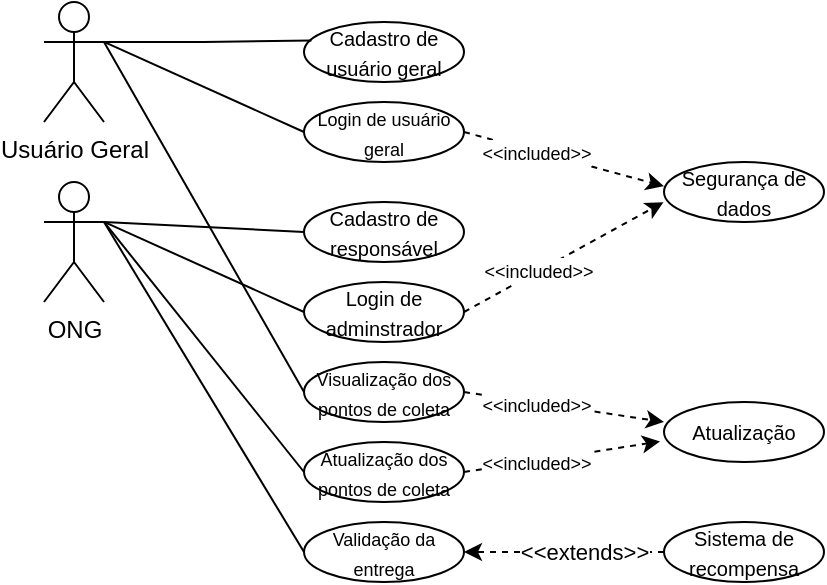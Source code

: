 <mxfile version="27.1.1">
  <diagram name="Página-1" id="Zrk_dyl_l78BmAFkeI1E">
    <mxGraphModel dx="937" dy="509" grid="1" gridSize="10" guides="1" tooltips="1" connect="1" arrows="1" fold="1" page="1" pageScale="1" pageWidth="827" pageHeight="1169" math="0" shadow="0">
      <root>
        <mxCell id="0" />
        <mxCell id="1" parent="0" />
        <mxCell id="LHIZpoV1Z9bZ0lgE0Ra1-10" style="rounded=0;orthogonalLoop=1;jettySize=auto;html=1;exitX=1;exitY=0.333;exitDx=0;exitDy=0;exitPerimeter=0;entryX=0;entryY=0.5;entryDx=0;entryDy=0;endArrow=none;startFill=0;" edge="1" parent="1" source="LHIZpoV1Z9bZ0lgE0Ra1-1" target="LHIZpoV1Z9bZ0lgE0Ra1-4">
          <mxGeometry relative="1" as="geometry" />
        </mxCell>
        <mxCell id="LHIZpoV1Z9bZ0lgE0Ra1-19" style="rounded=0;orthogonalLoop=1;jettySize=auto;html=1;exitX=1;exitY=0.333;exitDx=0;exitDy=0;exitPerimeter=0;entryX=0;entryY=0.5;entryDx=0;entryDy=0;endArrow=none;startFill=0;" edge="1" parent="1" source="LHIZpoV1Z9bZ0lgE0Ra1-1" target="LHIZpoV1Z9bZ0lgE0Ra1-18">
          <mxGeometry relative="1" as="geometry" />
        </mxCell>
        <mxCell id="LHIZpoV1Z9bZ0lgE0Ra1-1" value="Usuário Geral" style="shape=umlActor;verticalLabelPosition=bottom;verticalAlign=top;html=1;outlineConnect=0;" vertex="1" parent="1">
          <mxGeometry x="40" y="20" width="30" height="60" as="geometry" />
        </mxCell>
        <mxCell id="LHIZpoV1Z9bZ0lgE0Ra1-8" style="rounded=0;orthogonalLoop=1;jettySize=auto;html=1;exitX=1;exitY=0.333;exitDx=0;exitDy=0;exitPerimeter=0;entryX=0;entryY=0.5;entryDx=0;entryDy=0;endArrow=none;startFill=0;" edge="1" parent="1" source="LHIZpoV1Z9bZ0lgE0Ra1-2" target="LHIZpoV1Z9bZ0lgE0Ra1-6">
          <mxGeometry relative="1" as="geometry" />
        </mxCell>
        <mxCell id="LHIZpoV1Z9bZ0lgE0Ra1-21" style="rounded=0;orthogonalLoop=1;jettySize=auto;html=1;exitX=1;exitY=0.333;exitDx=0;exitDy=0;exitPerimeter=0;entryX=0;entryY=0.5;entryDx=0;entryDy=0;endArrow=none;startFill=0;" edge="1" parent="1" source="LHIZpoV1Z9bZ0lgE0Ra1-2" target="LHIZpoV1Z9bZ0lgE0Ra1-20">
          <mxGeometry relative="1" as="geometry" />
        </mxCell>
        <mxCell id="LHIZpoV1Z9bZ0lgE0Ra1-28" style="rounded=0;orthogonalLoop=1;jettySize=auto;html=1;exitX=1;exitY=0.333;exitDx=0;exitDy=0;exitPerimeter=0;entryX=0;entryY=0.5;entryDx=0;entryDy=0;endArrow=none;startFill=0;" edge="1" parent="1" source="LHIZpoV1Z9bZ0lgE0Ra1-2" target="LHIZpoV1Z9bZ0lgE0Ra1-27">
          <mxGeometry relative="1" as="geometry" />
        </mxCell>
        <mxCell id="LHIZpoV1Z9bZ0lgE0Ra1-2" value="ONG" style="shape=umlActor;verticalLabelPosition=bottom;verticalAlign=top;html=1;outlineConnect=0;" vertex="1" parent="1">
          <mxGeometry x="40" y="110" width="30" height="60" as="geometry" />
        </mxCell>
        <mxCell id="LHIZpoV1Z9bZ0lgE0Ra1-3" value="&lt;font style=&quot;font-size: 10px;&quot;&gt;Cadastro de usuário geral&lt;/font&gt;" style="ellipse;whiteSpace=wrap;html=1;" vertex="1" parent="1">
          <mxGeometry x="170" y="30" width="80" height="30" as="geometry" />
        </mxCell>
        <mxCell id="LHIZpoV1Z9bZ0lgE0Ra1-4" value="&lt;font style=&quot;font-size: 9px;&quot;&gt;Login de usuário geral&lt;/font&gt;" style="ellipse;whiteSpace=wrap;html=1;" vertex="1" parent="1">
          <mxGeometry x="170" y="70" width="80" height="30" as="geometry" />
        </mxCell>
        <mxCell id="LHIZpoV1Z9bZ0lgE0Ra1-14" style="rounded=0;orthogonalLoop=1;jettySize=auto;html=1;exitX=1;exitY=0.5;exitDx=0;exitDy=0;endArrow=classic;startFill=0;dashed=1;endFill=1;entryX=-0.003;entryY=0.67;entryDx=0;entryDy=0;entryPerimeter=0;" edge="1" parent="1" source="LHIZpoV1Z9bZ0lgE0Ra1-5" target="LHIZpoV1Z9bZ0lgE0Ra1-12">
          <mxGeometry relative="1" as="geometry">
            <mxPoint x="330" y="150" as="targetPoint" />
          </mxGeometry>
        </mxCell>
        <mxCell id="LHIZpoV1Z9bZ0lgE0Ra1-16" value="&lt;font style=&quot;font-size: 9px;&quot;&gt;&amp;lt;&amp;lt;included&amp;gt;&amp;gt;&lt;/font&gt;" style="edgeLabel;html=1;align=center;verticalAlign=middle;resizable=0;points=[];" vertex="1" connectable="0" parent="LHIZpoV1Z9bZ0lgE0Ra1-14">
          <mxGeometry x="-0.243" y="1" relative="1" as="geometry">
            <mxPoint as="offset" />
          </mxGeometry>
        </mxCell>
        <mxCell id="LHIZpoV1Z9bZ0lgE0Ra1-5" value="&lt;font style=&quot;font-size: 10px;&quot;&gt;Login de adminstrador&lt;/font&gt;" style="ellipse;whiteSpace=wrap;html=1;" vertex="1" parent="1">
          <mxGeometry x="170" y="160" width="80" height="30" as="geometry" />
        </mxCell>
        <mxCell id="LHIZpoV1Z9bZ0lgE0Ra1-6" value="&lt;font style=&quot;font-size: 10px;&quot;&gt;Cadastro de responsável&lt;/font&gt;" style="ellipse;whiteSpace=wrap;html=1;" vertex="1" parent="1">
          <mxGeometry x="170" y="120" width="80" height="30" as="geometry" />
        </mxCell>
        <mxCell id="LHIZpoV1Z9bZ0lgE0Ra1-7" style="edgeStyle=orthogonalEdgeStyle;rounded=0;orthogonalLoop=1;jettySize=auto;html=1;exitX=1;exitY=0.333;exitDx=0;exitDy=0;exitPerimeter=0;entryX=0.047;entryY=0.307;entryDx=0;entryDy=0;entryPerimeter=0;endArrow=none;startFill=0;" edge="1" parent="1" source="LHIZpoV1Z9bZ0lgE0Ra1-1" target="LHIZpoV1Z9bZ0lgE0Ra1-3">
          <mxGeometry relative="1" as="geometry" />
        </mxCell>
        <mxCell id="LHIZpoV1Z9bZ0lgE0Ra1-9" style="rounded=0;orthogonalLoop=1;jettySize=auto;html=1;exitX=1;exitY=0.333;exitDx=0;exitDy=0;exitPerimeter=0;entryX=0;entryY=0.5;entryDx=0;entryDy=0;endArrow=none;startFill=0;" edge="1" parent="1" source="LHIZpoV1Z9bZ0lgE0Ra1-2" target="LHIZpoV1Z9bZ0lgE0Ra1-5">
          <mxGeometry relative="1" as="geometry" />
        </mxCell>
        <mxCell id="LHIZpoV1Z9bZ0lgE0Ra1-12" value="&lt;font style=&quot;font-size: 10px;&quot;&gt;Segurança de dados&lt;/font&gt;" style="ellipse;whiteSpace=wrap;html=1;" vertex="1" parent="1">
          <mxGeometry x="350" y="100" width="80" height="30" as="geometry" />
        </mxCell>
        <mxCell id="LHIZpoV1Z9bZ0lgE0Ra1-13" style="rounded=0;orthogonalLoop=1;jettySize=auto;html=1;exitX=1;exitY=0.5;exitDx=0;exitDy=0;entryX=0;entryY=0.403;entryDx=0;entryDy=0;entryPerimeter=0;dashed=1;" edge="1" parent="1" source="LHIZpoV1Z9bZ0lgE0Ra1-4" target="LHIZpoV1Z9bZ0lgE0Ra1-12">
          <mxGeometry relative="1" as="geometry" />
        </mxCell>
        <mxCell id="LHIZpoV1Z9bZ0lgE0Ra1-15" value="&lt;font style=&quot;font-size: 9px;&quot;&gt;&amp;lt;&amp;lt;included&amp;gt;&amp;gt;&lt;/font&gt;" style="edgeLabel;html=1;align=center;verticalAlign=middle;resizable=0;points=[];" vertex="1" connectable="0" parent="LHIZpoV1Z9bZ0lgE0Ra1-13">
          <mxGeometry x="-0.277" relative="1" as="geometry">
            <mxPoint as="offset" />
          </mxGeometry>
        </mxCell>
        <mxCell id="LHIZpoV1Z9bZ0lgE0Ra1-18" value="&lt;font style=&quot;font-size: 9px;&quot;&gt;Visualização dos pontos de coleta&lt;/font&gt;" style="ellipse;whiteSpace=wrap;html=1;" vertex="1" parent="1">
          <mxGeometry x="170" y="200" width="80" height="30" as="geometry" />
        </mxCell>
        <mxCell id="LHIZpoV1Z9bZ0lgE0Ra1-20" value="&lt;font style=&quot;font-size: 9px;&quot;&gt;Atualização dos pontos de coleta&lt;/font&gt;" style="ellipse;whiteSpace=wrap;html=1;" vertex="1" parent="1">
          <mxGeometry x="170" y="240" width="80" height="30" as="geometry" />
        </mxCell>
        <mxCell id="LHIZpoV1Z9bZ0lgE0Ra1-22" value="&lt;font style=&quot;font-size: 10px;&quot;&gt;Atualização&lt;/font&gt;" style="ellipse;whiteSpace=wrap;html=1;" vertex="1" parent="1">
          <mxGeometry x="350" y="220" width="80" height="30" as="geometry" />
        </mxCell>
        <mxCell id="LHIZpoV1Z9bZ0lgE0Ra1-23" style="rounded=0;orthogonalLoop=1;jettySize=auto;html=1;exitX=1;exitY=0.5;exitDx=0;exitDy=0;entryX=0;entryY=0.333;entryDx=0;entryDy=0;entryPerimeter=0;dashed=1;" edge="1" parent="1" source="LHIZpoV1Z9bZ0lgE0Ra1-18" target="LHIZpoV1Z9bZ0lgE0Ra1-22">
          <mxGeometry relative="1" as="geometry">
            <mxPoint x="280" y="190" as="sourcePoint" />
            <mxPoint x="380" y="217" as="targetPoint" />
          </mxGeometry>
        </mxCell>
        <mxCell id="LHIZpoV1Z9bZ0lgE0Ra1-24" value="&lt;font style=&quot;font-size: 9px;&quot;&gt;&amp;lt;&amp;lt;included&amp;gt;&amp;gt;&lt;/font&gt;" style="edgeLabel;html=1;align=center;verticalAlign=middle;resizable=0;points=[];" vertex="1" connectable="0" parent="LHIZpoV1Z9bZ0lgE0Ra1-23">
          <mxGeometry x="-0.277" relative="1" as="geometry">
            <mxPoint as="offset" />
          </mxGeometry>
        </mxCell>
        <mxCell id="LHIZpoV1Z9bZ0lgE0Ra1-25" style="rounded=0;orthogonalLoop=1;jettySize=auto;html=1;exitX=1;exitY=0.5;exitDx=0;exitDy=0;entryX=-0.024;entryY=0.657;entryDx=0;entryDy=0;entryPerimeter=0;dashed=1;" edge="1" parent="1" source="LHIZpoV1Z9bZ0lgE0Ra1-20" target="LHIZpoV1Z9bZ0lgE0Ra1-22">
          <mxGeometry relative="1" as="geometry">
            <mxPoint x="320" y="220" as="sourcePoint" />
            <mxPoint x="420" y="235" as="targetPoint" />
          </mxGeometry>
        </mxCell>
        <mxCell id="LHIZpoV1Z9bZ0lgE0Ra1-26" value="&lt;font style=&quot;font-size: 9px;&quot;&gt;&amp;lt;&amp;lt;included&amp;gt;&amp;gt;&lt;/font&gt;" style="edgeLabel;html=1;align=center;verticalAlign=middle;resizable=0;points=[];" vertex="1" connectable="0" parent="LHIZpoV1Z9bZ0lgE0Ra1-25">
          <mxGeometry x="-0.277" relative="1" as="geometry">
            <mxPoint as="offset" />
          </mxGeometry>
        </mxCell>
        <mxCell id="LHIZpoV1Z9bZ0lgE0Ra1-27" value="&lt;font style=&quot;font-size: 9px;&quot;&gt;Validação da entrega&lt;/font&gt;" style="ellipse;whiteSpace=wrap;html=1;" vertex="1" parent="1">
          <mxGeometry x="170" y="280" width="80" height="30" as="geometry" />
        </mxCell>
        <mxCell id="LHIZpoV1Z9bZ0lgE0Ra1-30" style="edgeStyle=orthogonalEdgeStyle;rounded=0;orthogonalLoop=1;jettySize=auto;html=1;exitX=0;exitY=0.5;exitDx=0;exitDy=0;entryX=1;entryY=0.5;entryDx=0;entryDy=0;dashed=1;startArrow=none;startFill=0;endArrow=classic;endFill=1;" edge="1" parent="1" source="LHIZpoV1Z9bZ0lgE0Ra1-29" target="LHIZpoV1Z9bZ0lgE0Ra1-27">
          <mxGeometry relative="1" as="geometry" />
        </mxCell>
        <mxCell id="LHIZpoV1Z9bZ0lgE0Ra1-31" value="&amp;lt;&amp;lt;extends&amp;gt;&amp;gt;" style="edgeLabel;html=1;align=center;verticalAlign=middle;resizable=0;points=[];" vertex="1" connectable="0" parent="LHIZpoV1Z9bZ0lgE0Ra1-30">
          <mxGeometry x="0.169" y="-3" relative="1" as="geometry">
            <mxPoint x="18" y="3" as="offset" />
          </mxGeometry>
        </mxCell>
        <mxCell id="LHIZpoV1Z9bZ0lgE0Ra1-29" value="&lt;font style=&quot;font-size: 10px;&quot;&gt;Sistema de recompensa&lt;/font&gt;" style="ellipse;whiteSpace=wrap;html=1;" vertex="1" parent="1">
          <mxGeometry x="350" y="280" width="80" height="30" as="geometry" />
        </mxCell>
      </root>
    </mxGraphModel>
  </diagram>
</mxfile>
